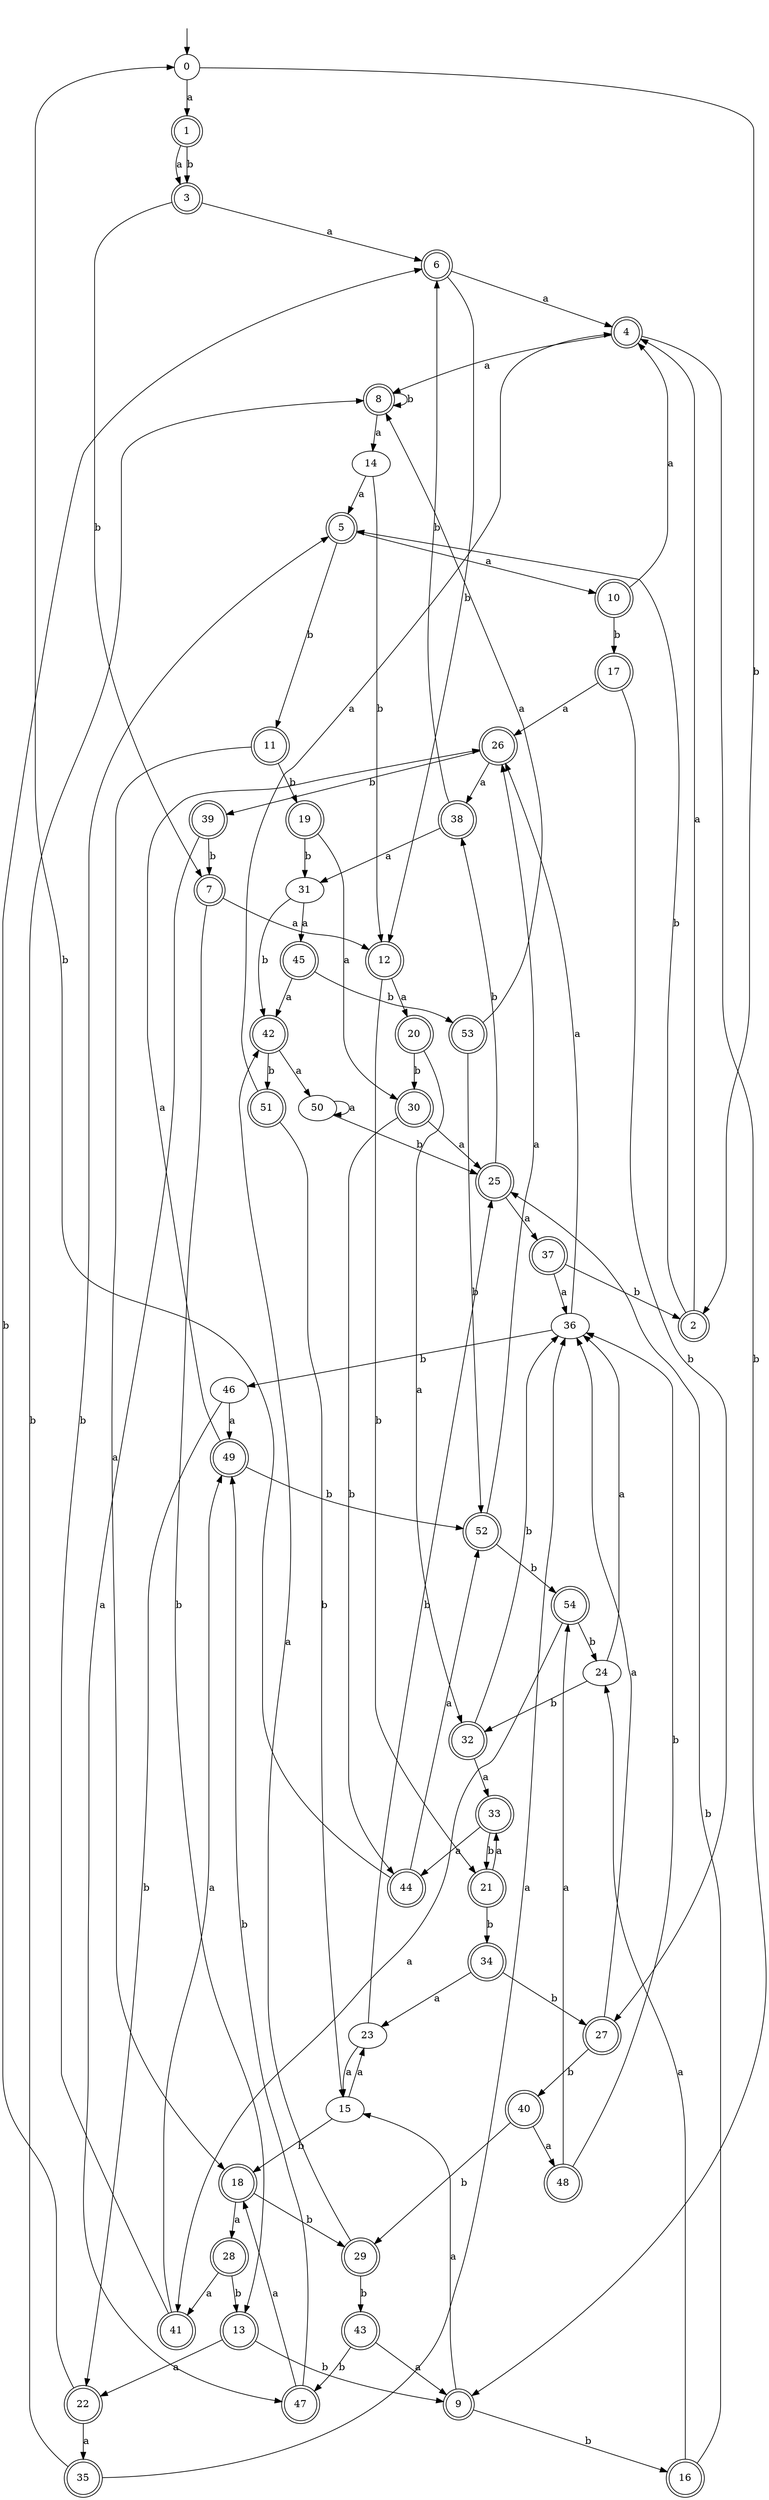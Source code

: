 digraph RandomDFA {
  __start0 [label="", shape=none];
  __start0 -> 0 [label=""];
  0 [shape=circle]
  0 -> 1 [label="a"]
  0 -> 2 [label="b"]
  1 [shape=doublecircle]
  1 -> 3 [label="a"]
  1 -> 3 [label="b"]
  2 [shape=doublecircle]
  2 -> 4 [label="a"]
  2 -> 5 [label="b"]
  3 [shape=doublecircle]
  3 -> 6 [label="a"]
  3 -> 7 [label="b"]
  4 [shape=doublecircle]
  4 -> 8 [label="a"]
  4 -> 9 [label="b"]
  5 [shape=doublecircle]
  5 -> 10 [label="a"]
  5 -> 11 [label="b"]
  6 [shape=doublecircle]
  6 -> 4 [label="a"]
  6 -> 12 [label="b"]
  7 [shape=doublecircle]
  7 -> 12 [label="a"]
  7 -> 13 [label="b"]
  8 [shape=doublecircle]
  8 -> 14 [label="a"]
  8 -> 8 [label="b"]
  9 [shape=doublecircle]
  9 -> 15 [label="a"]
  9 -> 16 [label="b"]
  10 [shape=doublecircle]
  10 -> 4 [label="a"]
  10 -> 17 [label="b"]
  11 [shape=doublecircle]
  11 -> 18 [label="a"]
  11 -> 19 [label="b"]
  12 [shape=doublecircle]
  12 -> 20 [label="a"]
  12 -> 21 [label="b"]
  13 [shape=doublecircle]
  13 -> 22 [label="a"]
  13 -> 9 [label="b"]
  14
  14 -> 5 [label="a"]
  14 -> 12 [label="b"]
  15
  15 -> 23 [label="a"]
  15 -> 18 [label="b"]
  16 [shape=doublecircle]
  16 -> 24 [label="a"]
  16 -> 25 [label="b"]
  17 [shape=doublecircle]
  17 -> 26 [label="a"]
  17 -> 27 [label="b"]
  18 [shape=doublecircle]
  18 -> 28 [label="a"]
  18 -> 29 [label="b"]
  19 [shape=doublecircle]
  19 -> 30 [label="a"]
  19 -> 31 [label="b"]
  20 [shape=doublecircle]
  20 -> 32 [label="a"]
  20 -> 30 [label="b"]
  21 [shape=doublecircle]
  21 -> 33 [label="a"]
  21 -> 34 [label="b"]
  22 [shape=doublecircle]
  22 -> 35 [label="a"]
  22 -> 6 [label="b"]
  23
  23 -> 15 [label="a"]
  23 -> 25 [label="b"]
  24
  24 -> 36 [label="a"]
  24 -> 32 [label="b"]
  25 [shape=doublecircle]
  25 -> 37 [label="a"]
  25 -> 38 [label="b"]
  26 [shape=doublecircle]
  26 -> 38 [label="a"]
  26 -> 39 [label="b"]
  27 [shape=doublecircle]
  27 -> 36 [label="a"]
  27 -> 40 [label="b"]
  28 [shape=doublecircle]
  28 -> 41 [label="a"]
  28 -> 13 [label="b"]
  29 [shape=doublecircle]
  29 -> 42 [label="a"]
  29 -> 43 [label="b"]
  30 [shape=doublecircle]
  30 -> 25 [label="a"]
  30 -> 44 [label="b"]
  31
  31 -> 45 [label="a"]
  31 -> 42 [label="b"]
  32 [shape=doublecircle]
  32 -> 33 [label="a"]
  32 -> 36 [label="b"]
  33 [shape=doublecircle]
  33 -> 44 [label="a"]
  33 -> 21 [label="b"]
  34 [shape=doublecircle]
  34 -> 23 [label="a"]
  34 -> 27 [label="b"]
  35 [shape=doublecircle]
  35 -> 36 [label="a"]
  35 -> 8 [label="b"]
  36
  36 -> 26 [label="a"]
  36 -> 46 [label="b"]
  37 [shape=doublecircle]
  37 -> 36 [label="a"]
  37 -> 2 [label="b"]
  38 [shape=doublecircle]
  38 -> 31 [label="a"]
  38 -> 6 [label="b"]
  39 [shape=doublecircle]
  39 -> 47 [label="a"]
  39 -> 7 [label="b"]
  40 [shape=doublecircle]
  40 -> 48 [label="a"]
  40 -> 29 [label="b"]
  41 [shape=doublecircle]
  41 -> 49 [label="a"]
  41 -> 5 [label="b"]
  42 [shape=doublecircle]
  42 -> 50 [label="a"]
  42 -> 51 [label="b"]
  43 [shape=doublecircle]
  43 -> 9 [label="a"]
  43 -> 47 [label="b"]
  44 [shape=doublecircle]
  44 -> 52 [label="a"]
  44 -> 0 [label="b"]
  45 [shape=doublecircle]
  45 -> 42 [label="a"]
  45 -> 53 [label="b"]
  46
  46 -> 49 [label="a"]
  46 -> 22 [label="b"]
  47 [shape=doublecircle]
  47 -> 18 [label="a"]
  47 -> 49 [label="b"]
  48 [shape=doublecircle]
  48 -> 54 [label="a"]
  48 -> 36 [label="b"]
  49 [shape=doublecircle]
  49 -> 26 [label="a"]
  49 -> 52 [label="b"]
  50
  50 -> 50 [label="a"]
  50 -> 25 [label="b"]
  51 [shape=doublecircle]
  51 -> 4 [label="a"]
  51 -> 15 [label="b"]
  52 [shape=doublecircle]
  52 -> 26 [label="a"]
  52 -> 54 [label="b"]
  53 [shape=doublecircle]
  53 -> 8 [label="a"]
  53 -> 52 [label="b"]
  54 [shape=doublecircle]
  54 -> 41 [label="a"]
  54 -> 24 [label="b"]
}
